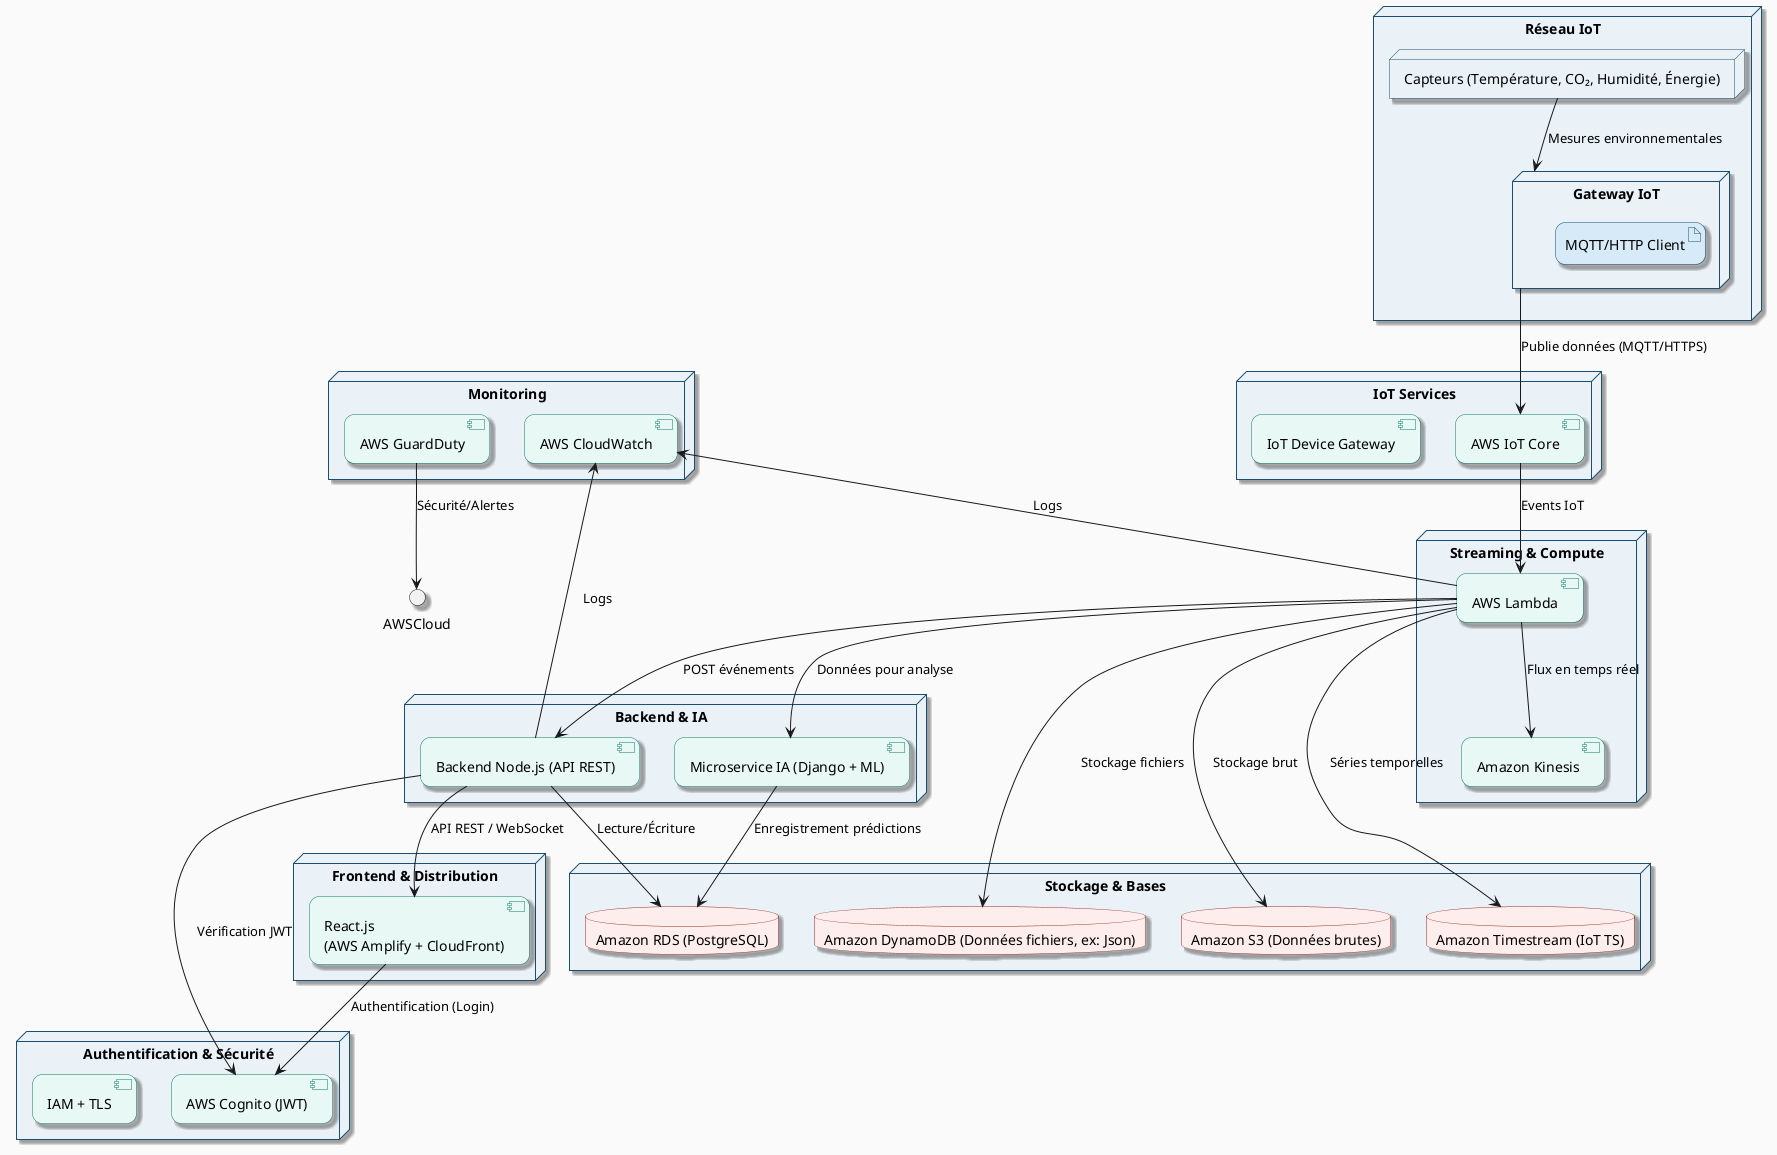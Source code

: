 @startuml Deployment_MAITSO_Advanced
' ==== Style ====
skinparam backgroundColor #FAFAFA
skinparam node {
  BackgroundColor #EAF2F8
  BorderColor #1B4F72
}
skinparam artifact {
  BackgroundColor #D6EAF8
  BorderColor #1B4F72
}

skinparam database {
  BackgroundColor #FDEDEC
  BorderColor #922B21
}
skinparam component {
  BackgroundColor #E8F8F5
  BorderColor #117A65
}
skinparam shadowing true
skinparam roundcorner 20

' ==== IoT Layer ====
node "Réseau IoT" as IoTNetwork {
  node "Capteurs (Température, CO₂, Humidité, Énergie)" as Sensors
  node "Gateway IoT" as Gateway {
    artifact "MQTT/HTTP Client" as MQTTClient
  }
}

' ==== Cloud Layer ====
  node "IoT Services" as IoTServices {
    component "AWS IoT Core" as IoTCore
    component "IoT Device Gateway" as IoTDeviceGateway
  }

  node "Streaming & Compute" as StreamingCompute {
    component "AWS Lambda" as Lambda
    component "Amazon Kinesis" as Kinesis
  }

  node "Stockage & Bases" as StorageDB {
    database "Amazon RDS (PostgreSQL)" as RDS
    database "Amazon Timestream (IoT TS)" as Timestream
    database "Amazon S3 (Données brutes)" as S3
	database "Amazon DynamoDB (Données fichiers, ex: Json)" as DynamoDB
  }

  node "Backend & IA" as BackendIA {
    component "Backend Node.js (API REST)" as Backend
    component "Microservice IA (Django + ML)" as DjangoIA
  }

  node "Authentification & Sécurité" as AuthSecurity {
    component "AWS Cognito (JWT)" as Cognito
    component "IAM + TLS" as IAMTLS
  }

  node "Frontend & Distribution" as FrontendNode {
    component "React.js\n(AWS Amplify + CloudFront)" as Frontend
  }

  node "Monitoring" as Monitoring {
    component "AWS CloudWatch" as CloudWatch
    component "AWS GuardDuty" as GuardDuty
  }


' ==== Relations ====
Sensors --> Gateway : Mesures environnementales
Gateway --> IoTCore : Publie données (MQTT/HTTPS)
IoTCore --> Lambda : Events IoT
Lambda --> Kinesis : Flux en temps réel
Lambda --> S3 : Stockage brut
Lambda --> DynamoDB : Stockage fichiers
Lambda --> Timestream : Séries temporelles
Lambda --> Backend : POST événements
Lambda --> DjangoIA : Données pour analyse

DjangoIA --> RDS : Enregistrement prédictions
Backend --> RDS : Lecture/Écriture
Backend --> Frontend : API REST / WebSocket
Frontend --> Cognito : Authentification (Login)
Backend --> Cognito : Vérification JWT

CloudWatch <-- Lambda : Logs
CloudWatch <-- Backend : Logs
GuardDuty --> AWSCloud : Sécurité/Alertes

@enduml
